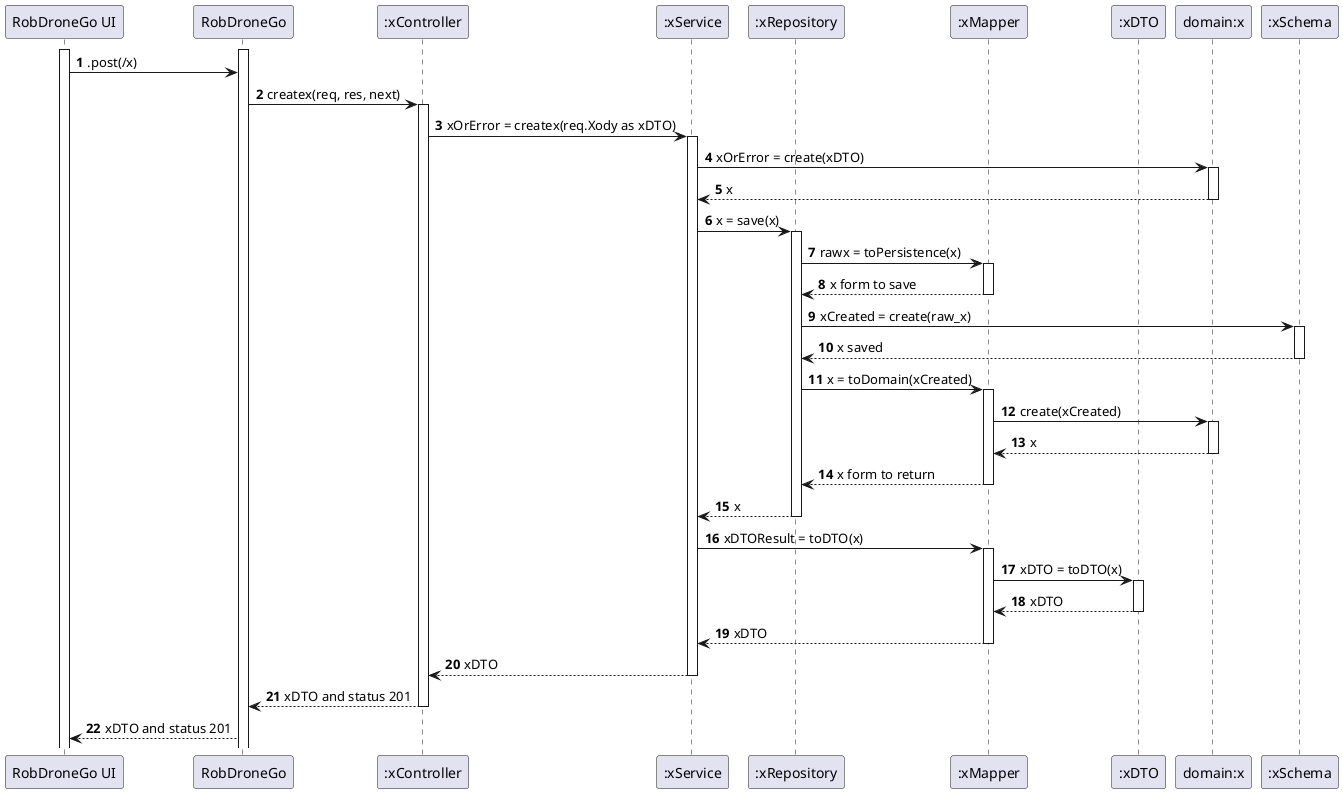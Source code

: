 @startuml

autonumber
participant "RobDroneGo UI" as UI
participant "RobDroneGo" as API
participant ":xController" as XC
participant ":xService" as XS
participant ":xRepository" as XR
participant ":xMapper" as XM
participant ":xDTO" as DTO
participant "domain:x" as X
participant ":xSchema" as XSchema


activate UI
activate API
UI -> API : .post(/x)
API -> XC : createx(req, res, next)
activate XC
XC -> XS : xOrError = createx(req.Xody as xDTO)
activate XS
XS -> X : xOrError = create(xDTO)
activate X
X --> XS : x
deactivate X
XS -> XR : x = save(x)
activate XR
XR -> XM : rawx = toPersistence(x)
activate XM
XM --> XR : x form to save
deactivate XM
XR -> XSchema : xCreated = create(raw_x)
activate XSchema
XSchema --> XR : x saved
deactivate XSchema
deactivate XM
XR -> XM : x = toDomain(xCreated)
activate XM
XM -> X : create(xCreated)
activate X
X --> XM : x
deactivate X
XM --> XR : x form to return
deactivate XM
XR --> XS : x
deactivate XR
XS -> XM : xDTOResult = toDTO(x)
activate XM
XM -> DTO : xDTO = toDTO(x)
activate DTO
DTO --> XM : xDTO
deactivate DTO
XM --> XS : xDTO
deactivate XM
XS --> XC : xDTO
deactivate XS
XC --> API : xDTO and status 201
deactivate XC
API --> UI : xDTO and status 201

@enduml
